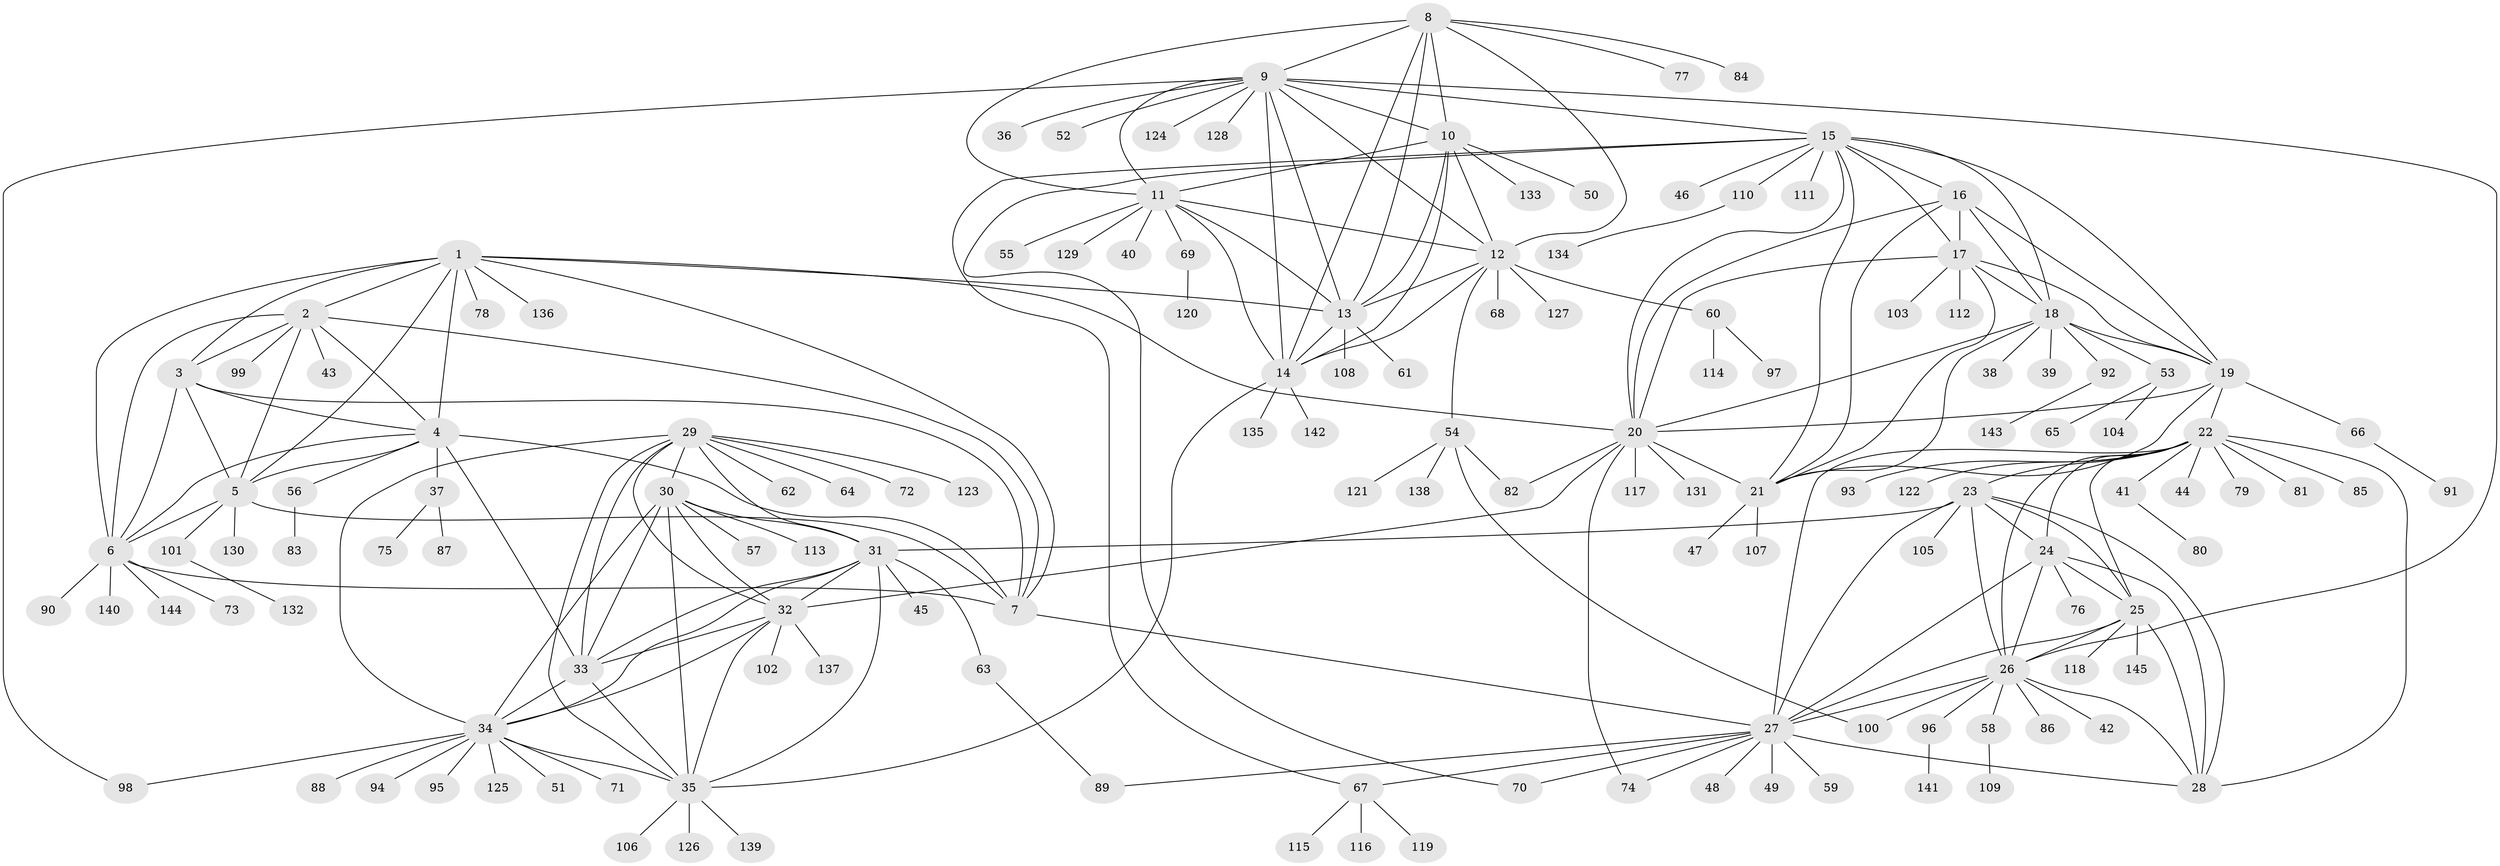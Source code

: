 // coarse degree distribution, {10: 0.039603960396039604, 8: 0.04950495049504951, 6: 0.039603960396039604, 9: 0.0297029702970297, 7: 0.06930693069306931, 13: 0.019801980198019802, 5: 0.019801980198019802, 18: 0.009900990099009901, 11: 0.009900990099009901, 12: 0.009900990099009901, 1: 0.6435643564356436, 2: 0.039603960396039604, 3: 0.019801980198019802}
// Generated by graph-tools (version 1.1) at 2025/19/03/04/25 18:19:49]
// undirected, 145 vertices, 232 edges
graph export_dot {
graph [start="1"]
  node [color=gray90,style=filled];
  1;
  2;
  3;
  4;
  5;
  6;
  7;
  8;
  9;
  10;
  11;
  12;
  13;
  14;
  15;
  16;
  17;
  18;
  19;
  20;
  21;
  22;
  23;
  24;
  25;
  26;
  27;
  28;
  29;
  30;
  31;
  32;
  33;
  34;
  35;
  36;
  37;
  38;
  39;
  40;
  41;
  42;
  43;
  44;
  45;
  46;
  47;
  48;
  49;
  50;
  51;
  52;
  53;
  54;
  55;
  56;
  57;
  58;
  59;
  60;
  61;
  62;
  63;
  64;
  65;
  66;
  67;
  68;
  69;
  70;
  71;
  72;
  73;
  74;
  75;
  76;
  77;
  78;
  79;
  80;
  81;
  82;
  83;
  84;
  85;
  86;
  87;
  88;
  89;
  90;
  91;
  92;
  93;
  94;
  95;
  96;
  97;
  98;
  99;
  100;
  101;
  102;
  103;
  104;
  105;
  106;
  107;
  108;
  109;
  110;
  111;
  112;
  113;
  114;
  115;
  116;
  117;
  118;
  119;
  120;
  121;
  122;
  123;
  124;
  125;
  126;
  127;
  128;
  129;
  130;
  131;
  132;
  133;
  134;
  135;
  136;
  137;
  138;
  139;
  140;
  141;
  142;
  143;
  144;
  145;
  1 -- 2;
  1 -- 3;
  1 -- 4;
  1 -- 5;
  1 -- 6;
  1 -- 7;
  1 -- 13;
  1 -- 20;
  1 -- 78;
  1 -- 136;
  2 -- 3;
  2 -- 4;
  2 -- 5;
  2 -- 6;
  2 -- 7;
  2 -- 43;
  2 -- 99;
  3 -- 4;
  3 -- 5;
  3 -- 6;
  3 -- 7;
  4 -- 5;
  4 -- 6;
  4 -- 7;
  4 -- 33;
  4 -- 37;
  4 -- 56;
  5 -- 6;
  5 -- 7;
  5 -- 101;
  5 -- 130;
  6 -- 7;
  6 -- 73;
  6 -- 90;
  6 -- 140;
  6 -- 144;
  7 -- 27;
  8 -- 9;
  8 -- 10;
  8 -- 11;
  8 -- 12;
  8 -- 13;
  8 -- 14;
  8 -- 77;
  8 -- 84;
  9 -- 10;
  9 -- 11;
  9 -- 12;
  9 -- 13;
  9 -- 14;
  9 -- 15;
  9 -- 26;
  9 -- 36;
  9 -- 52;
  9 -- 98;
  9 -- 124;
  9 -- 128;
  10 -- 11;
  10 -- 12;
  10 -- 13;
  10 -- 14;
  10 -- 50;
  10 -- 133;
  11 -- 12;
  11 -- 13;
  11 -- 14;
  11 -- 40;
  11 -- 55;
  11 -- 69;
  11 -- 129;
  12 -- 13;
  12 -- 14;
  12 -- 54;
  12 -- 60;
  12 -- 68;
  12 -- 127;
  13 -- 14;
  13 -- 61;
  13 -- 108;
  14 -- 35;
  14 -- 135;
  14 -- 142;
  15 -- 16;
  15 -- 17;
  15 -- 18;
  15 -- 19;
  15 -- 20;
  15 -- 21;
  15 -- 46;
  15 -- 67;
  15 -- 70;
  15 -- 110;
  15 -- 111;
  16 -- 17;
  16 -- 18;
  16 -- 19;
  16 -- 20;
  16 -- 21;
  17 -- 18;
  17 -- 19;
  17 -- 20;
  17 -- 21;
  17 -- 103;
  17 -- 112;
  18 -- 19;
  18 -- 20;
  18 -- 21;
  18 -- 38;
  18 -- 39;
  18 -- 53;
  18 -- 92;
  19 -- 20;
  19 -- 21;
  19 -- 22;
  19 -- 66;
  20 -- 21;
  20 -- 32;
  20 -- 74;
  20 -- 82;
  20 -- 117;
  20 -- 131;
  21 -- 47;
  21 -- 107;
  22 -- 23;
  22 -- 24;
  22 -- 25;
  22 -- 26;
  22 -- 27;
  22 -- 28;
  22 -- 41;
  22 -- 44;
  22 -- 79;
  22 -- 81;
  22 -- 85;
  22 -- 93;
  22 -- 122;
  23 -- 24;
  23 -- 25;
  23 -- 26;
  23 -- 27;
  23 -- 28;
  23 -- 31;
  23 -- 105;
  24 -- 25;
  24 -- 26;
  24 -- 27;
  24 -- 28;
  24 -- 76;
  25 -- 26;
  25 -- 27;
  25 -- 28;
  25 -- 118;
  25 -- 145;
  26 -- 27;
  26 -- 28;
  26 -- 42;
  26 -- 58;
  26 -- 86;
  26 -- 96;
  26 -- 100;
  27 -- 28;
  27 -- 48;
  27 -- 49;
  27 -- 59;
  27 -- 67;
  27 -- 70;
  27 -- 74;
  27 -- 89;
  29 -- 30;
  29 -- 31;
  29 -- 32;
  29 -- 33;
  29 -- 34;
  29 -- 35;
  29 -- 62;
  29 -- 64;
  29 -- 72;
  29 -- 123;
  30 -- 31;
  30 -- 32;
  30 -- 33;
  30 -- 34;
  30 -- 35;
  30 -- 57;
  30 -- 113;
  31 -- 32;
  31 -- 33;
  31 -- 34;
  31 -- 35;
  31 -- 45;
  31 -- 63;
  32 -- 33;
  32 -- 34;
  32 -- 35;
  32 -- 102;
  32 -- 137;
  33 -- 34;
  33 -- 35;
  34 -- 35;
  34 -- 51;
  34 -- 71;
  34 -- 88;
  34 -- 94;
  34 -- 95;
  34 -- 98;
  34 -- 125;
  35 -- 106;
  35 -- 126;
  35 -- 139;
  37 -- 75;
  37 -- 87;
  41 -- 80;
  53 -- 65;
  53 -- 104;
  54 -- 82;
  54 -- 100;
  54 -- 121;
  54 -- 138;
  56 -- 83;
  58 -- 109;
  60 -- 97;
  60 -- 114;
  63 -- 89;
  66 -- 91;
  67 -- 115;
  67 -- 116;
  67 -- 119;
  69 -- 120;
  92 -- 143;
  96 -- 141;
  101 -- 132;
  110 -- 134;
}
